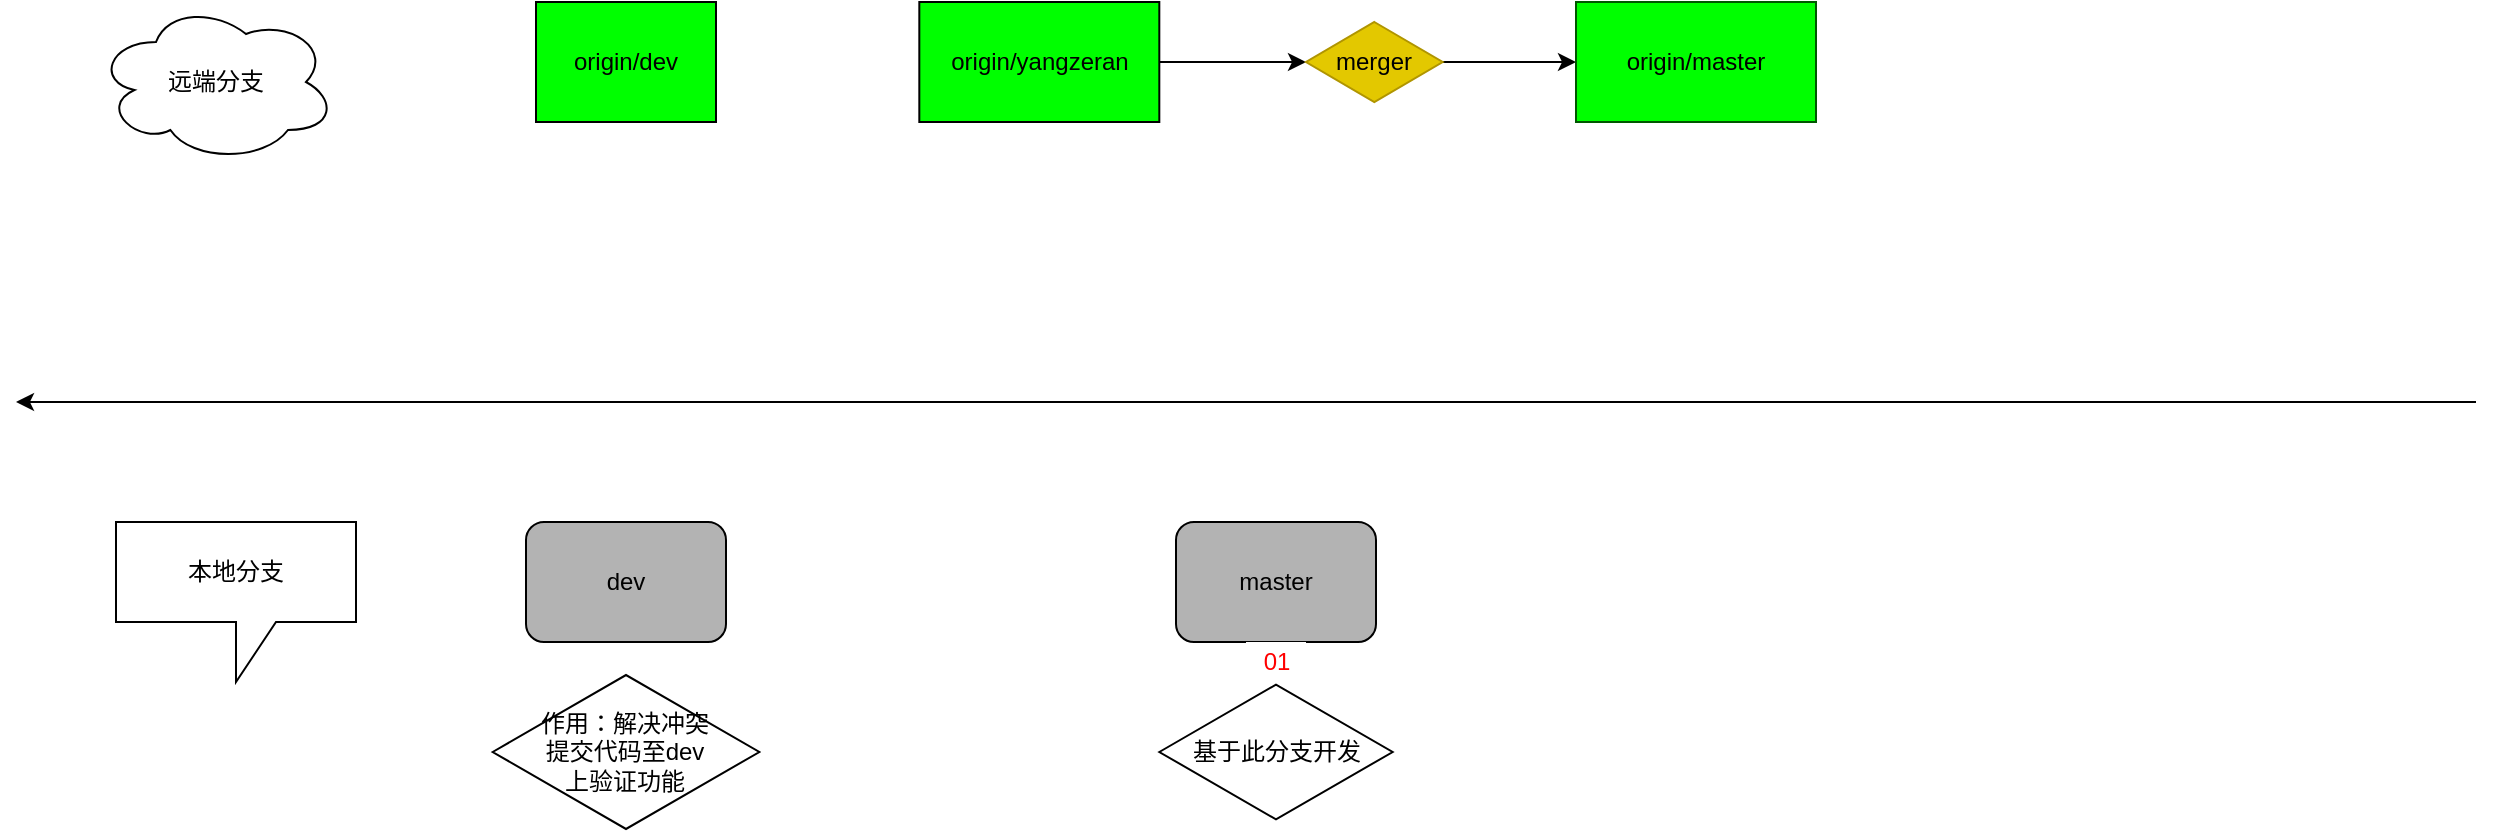<mxfile version="18.0.1" type="github"><diagram id="kumNTGFP01YF0QBd1noe" name="第 1 页"><mxGraphModel dx="1422" dy="760" grid="1" gridSize="10" guides="1" tooltips="1" connect="1" arrows="1" fold="1" page="1" pageScale="1" pageWidth="827" pageHeight="1169" math="0" shadow="0"><root><mxCell id="0"/><mxCell id="1" parent="0"/><mxCell id="kLq87MSmgWnkR2PNuUF2-1" value="远端分支" style="ellipse;shape=cloud;whiteSpace=wrap;html=1;" vertex="1" parent="1"><mxGeometry x="60" y="130" width="120" height="80" as="geometry"/></mxCell><mxCell id="kLq87MSmgWnkR2PNuUF2-2" value="" style="endArrow=classic;html=1;rounded=0;" edge="1" parent="1"><mxGeometry width="50" height="50" relative="1" as="geometry"><mxPoint x="1250" y="330" as="sourcePoint"/><mxPoint x="20" y="330" as="targetPoint"/></mxGeometry></mxCell><mxCell id="kLq87MSmgWnkR2PNuUF2-6" value="origin/dev" style="rounded=0;whiteSpace=wrap;html=1;fillColor=#00FF00;" vertex="1" parent="1"><mxGeometry x="280" y="130" width="90" height="60" as="geometry"/></mxCell><mxCell id="kLq87MSmgWnkR2PNuUF2-9" value="本地分支" style="shape=callout;whiteSpace=wrap;html=1;perimeter=calloutPerimeter;fillColor=#FFFFFF;" vertex="1" parent="1"><mxGeometry x="70" y="390" width="120" height="80" as="geometry"/></mxCell><mxCell id="kLq87MSmgWnkR2PNuUF2-11" value="master" style="rounded=1;whiteSpace=wrap;html=1;fillColor=#B3B3B3;" vertex="1" parent="1"><mxGeometry x="600" y="390" width="100" height="60" as="geometry"/></mxCell><mxCell id="kLq87MSmgWnkR2PNuUF2-12" value="dev" style="rounded=1;whiteSpace=wrap;html=1;fillColor=#B3B3B3;" vertex="1" parent="1"><mxGeometry x="275" y="390" width="100" height="60" as="geometry"/></mxCell><mxCell id="kLq87MSmgWnkR2PNuUF2-14" value="基于此分支开发" style="html=1;whiteSpace=wrap;aspect=fixed;shape=isoRectangle;fillColor=#FFFFFF;" vertex="1" parent="1"><mxGeometry x="591.66" y="470" width="116.67" height="70" as="geometry"/></mxCell><mxCell id="kLq87MSmgWnkR2PNuUF2-15" value="作用：解决冲突&lt;br&gt;提交代码至dev&lt;br&gt;上验证功能" style="html=1;whiteSpace=wrap;aspect=fixed;shape=isoRectangle;fillColor=#FFFFFF;" vertex="1" parent="1"><mxGeometry x="258.33" y="465" width="133.34" height="80" as="geometry"/></mxCell><mxCell id="kLq87MSmgWnkR2PNuUF2-16" value="&lt;font color=&quot;#ff0000&quot;&gt;01&lt;/font&gt;" style="text;html=1;align=center;verticalAlign=middle;resizable=0;points=[];autosize=1;strokeColor=none;fillColor=#FFFFFF;" vertex="1" parent="1"><mxGeometry x="635" y="450" width="30" height="20" as="geometry"/></mxCell><mxCell id="kLq87MSmgWnkR2PNuUF2-21" value="" style="edgeStyle=orthogonalEdgeStyle;rounded=0;orthogonalLoop=1;jettySize=auto;html=1;fontColor=#FF0000;" edge="1" parent="1" source="kLq87MSmgWnkR2PNuUF2-17" target="kLq87MSmgWnkR2PNuUF2-20"><mxGeometry relative="1" as="geometry"/></mxCell><mxCell id="kLq87MSmgWnkR2PNuUF2-17" value="origin/yangzeran" style="rounded=0;whiteSpace=wrap;html=1;fillColor=#00FF00;" vertex="1" parent="1"><mxGeometry x="471.66" y="130" width="120" height="60" as="geometry"/></mxCell><mxCell id="kLq87MSmgWnkR2PNuUF2-26" value="" style="edgeStyle=orthogonalEdgeStyle;rounded=0;orthogonalLoop=1;jettySize=auto;html=1;fontColor=#FF0000;" edge="1" parent="1" source="kLq87MSmgWnkR2PNuUF2-20" target="kLq87MSmgWnkR2PNuUF2-25"><mxGeometry relative="1" as="geometry"/></mxCell><mxCell id="kLq87MSmgWnkR2PNuUF2-20" value="merger" style="rhombus;whiteSpace=wrap;html=1;fillColor=#e3c800;rounded=0;strokeColor=#B09500;fontColor=#000000;" vertex="1" parent="1"><mxGeometry x="665" y="140" width="68.34" height="40" as="geometry"/></mxCell><mxCell id="kLq87MSmgWnkR2PNuUF2-25" value="origin/master" style="whiteSpace=wrap;html=1;fillColor=#00FF00;strokeColor=#005700;rounded=0;fontColor=#000000;" vertex="1" parent="1"><mxGeometry x="800" y="130" width="120" height="60" as="geometry"/></mxCell></root></mxGraphModel></diagram></mxfile>